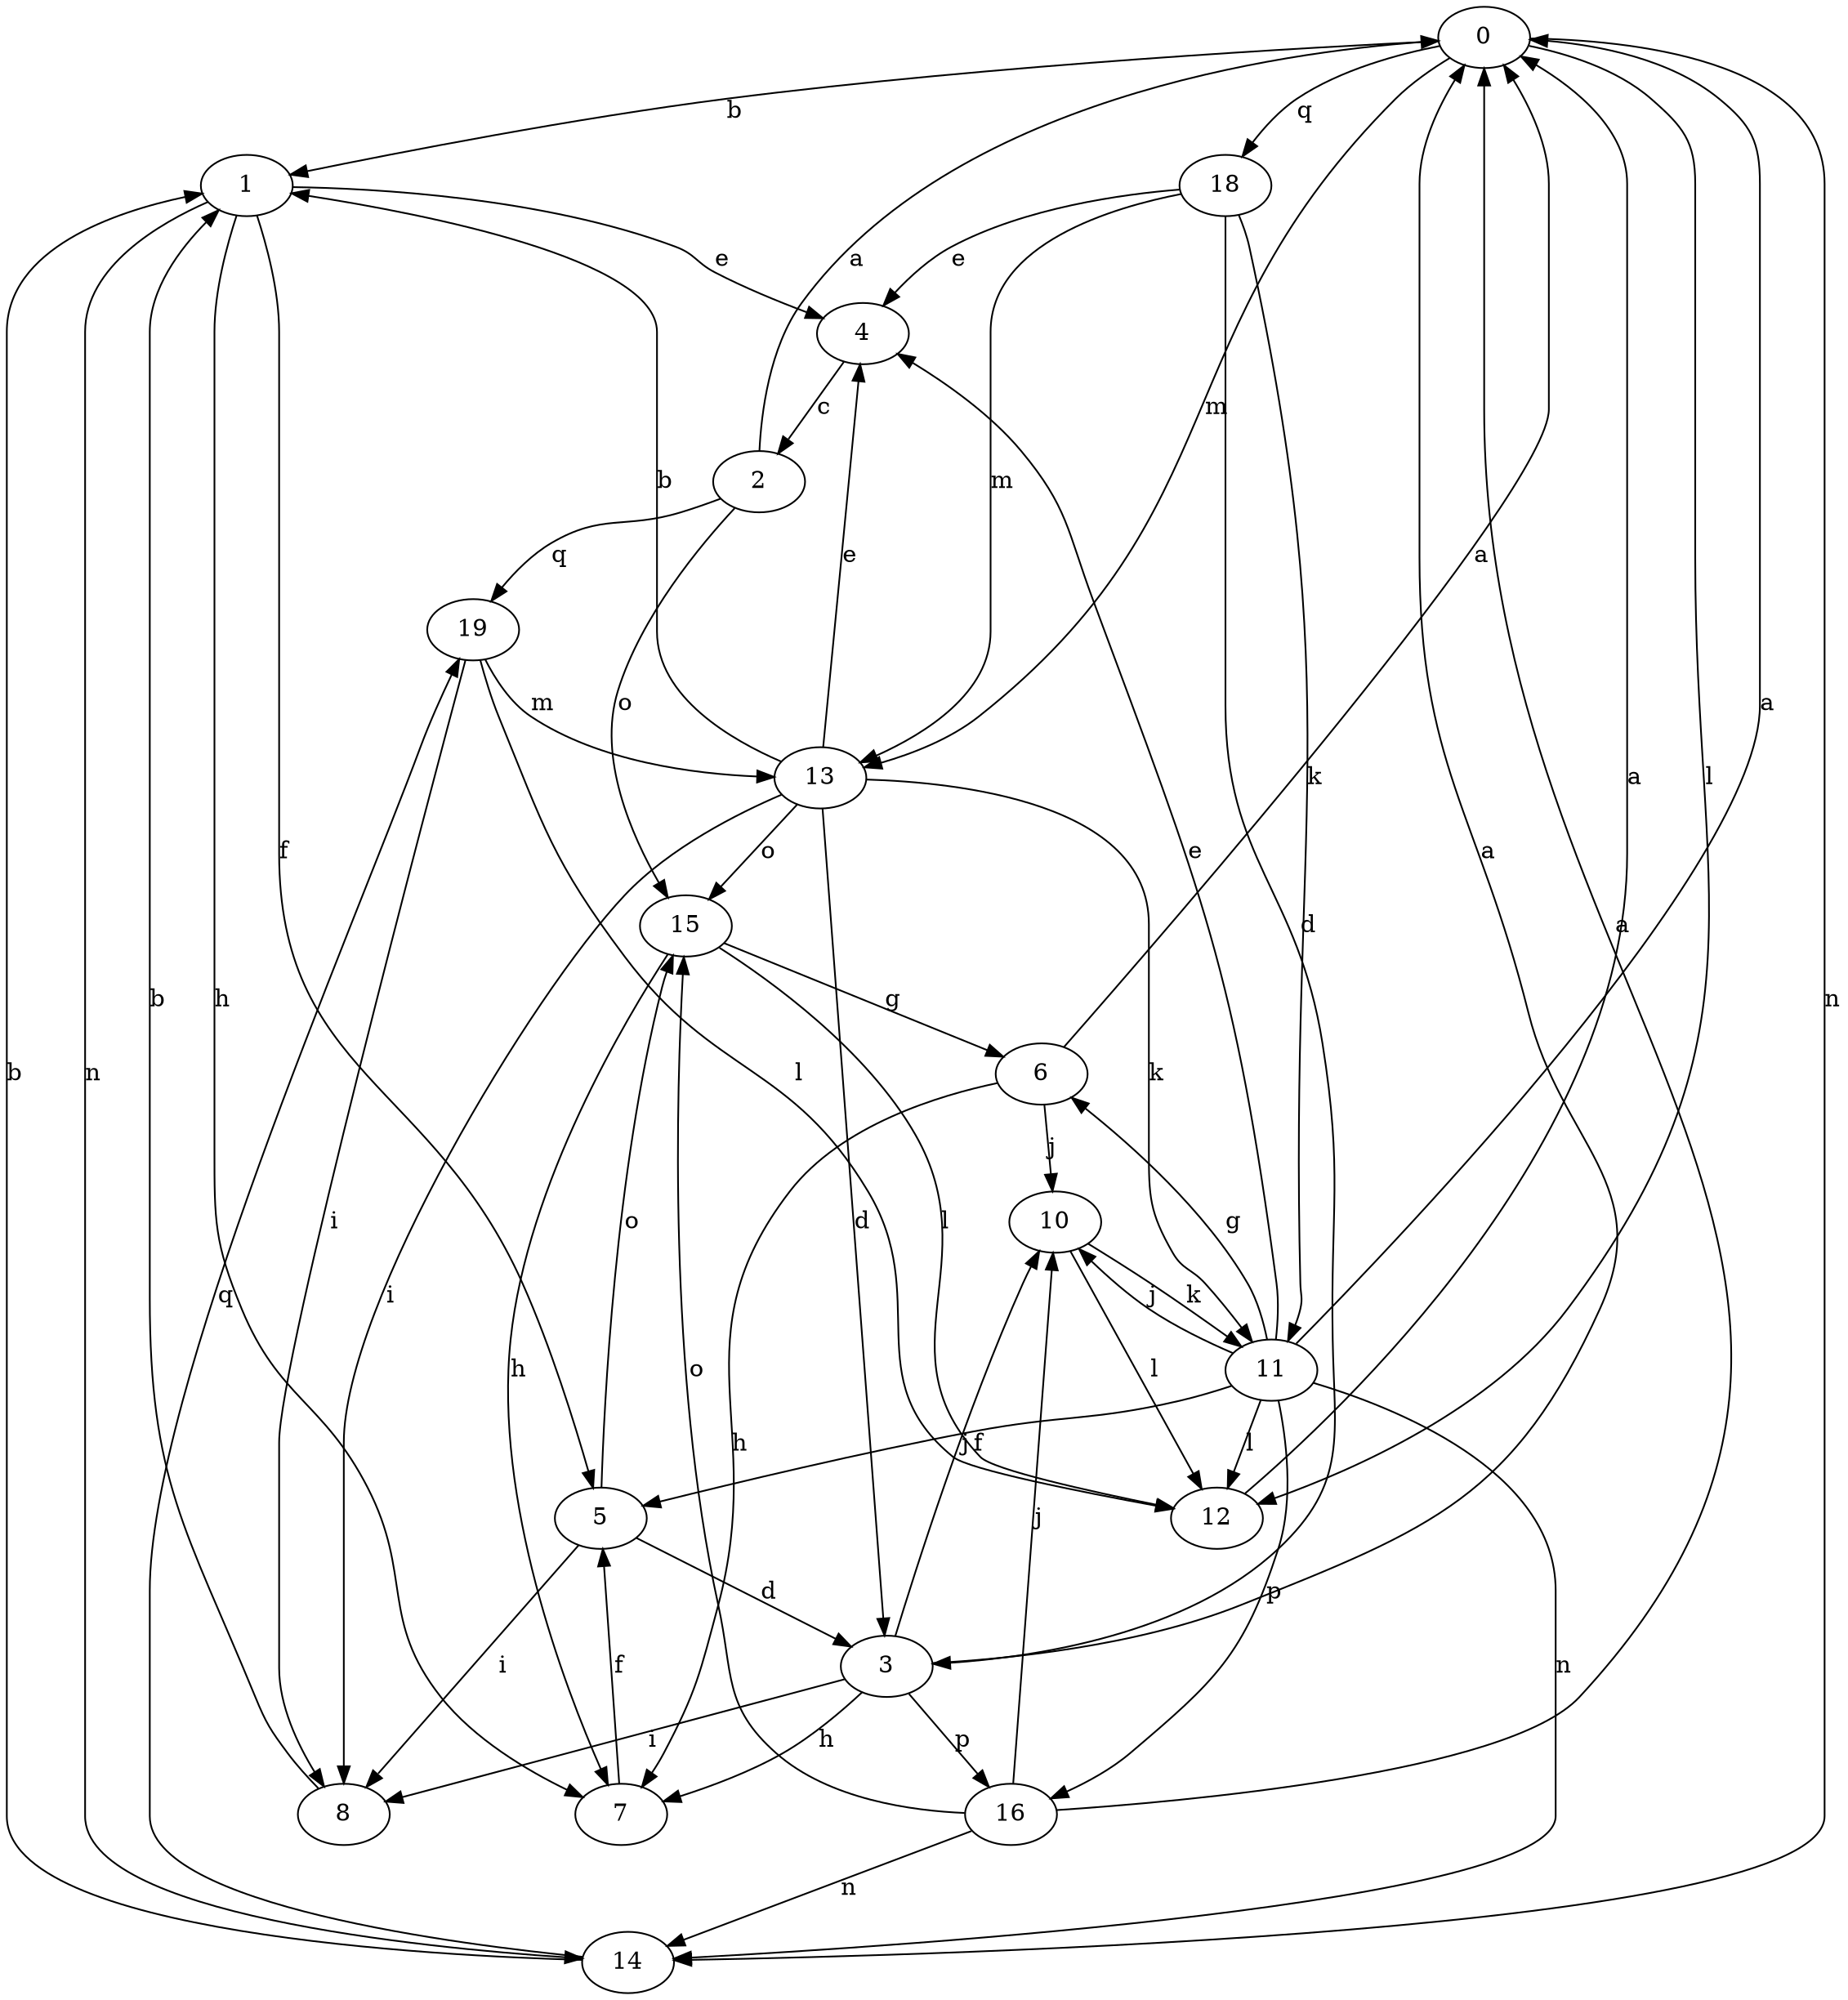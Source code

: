 strict digraph  {
0;
1;
2;
3;
4;
5;
6;
7;
8;
10;
11;
12;
13;
14;
15;
16;
18;
19;
0 -> 1  [label=b];
0 -> 12  [label=l];
0 -> 13  [label=m];
0 -> 14  [label=n];
0 -> 18  [label=q];
1 -> 4  [label=e];
1 -> 5  [label=f];
1 -> 7  [label=h];
1 -> 14  [label=n];
2 -> 0  [label=a];
2 -> 15  [label=o];
2 -> 19  [label=q];
3 -> 0  [label=a];
3 -> 7  [label=h];
3 -> 8  [label=i];
3 -> 10  [label=j];
3 -> 16  [label=p];
4 -> 2  [label=c];
5 -> 3  [label=d];
5 -> 8  [label=i];
5 -> 15  [label=o];
6 -> 0  [label=a];
6 -> 7  [label=h];
6 -> 10  [label=j];
7 -> 5  [label=f];
8 -> 1  [label=b];
10 -> 11  [label=k];
10 -> 12  [label=l];
11 -> 0  [label=a];
11 -> 4  [label=e];
11 -> 5  [label=f];
11 -> 6  [label=g];
11 -> 10  [label=j];
11 -> 12  [label=l];
11 -> 14  [label=n];
11 -> 16  [label=p];
12 -> 0  [label=a];
13 -> 1  [label=b];
13 -> 3  [label=d];
13 -> 4  [label=e];
13 -> 8  [label=i];
13 -> 11  [label=k];
13 -> 15  [label=o];
14 -> 1  [label=b];
14 -> 19  [label=q];
15 -> 6  [label=g];
15 -> 7  [label=h];
15 -> 12  [label=l];
16 -> 0  [label=a];
16 -> 10  [label=j];
16 -> 14  [label=n];
16 -> 15  [label=o];
18 -> 3  [label=d];
18 -> 4  [label=e];
18 -> 11  [label=k];
18 -> 13  [label=m];
19 -> 8  [label=i];
19 -> 12  [label=l];
19 -> 13  [label=m];
}
